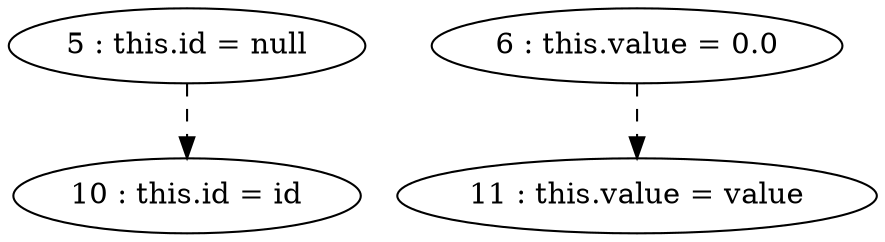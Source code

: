 digraph G {
"5 : this.id = null"
"5 : this.id = null" -> "10 : this.id = id" [style=dashed]
"6 : this.value = 0.0"
"6 : this.value = 0.0" -> "11 : this.value = value" [style=dashed]
"10 : this.id = id"
"11 : this.value = value"
}